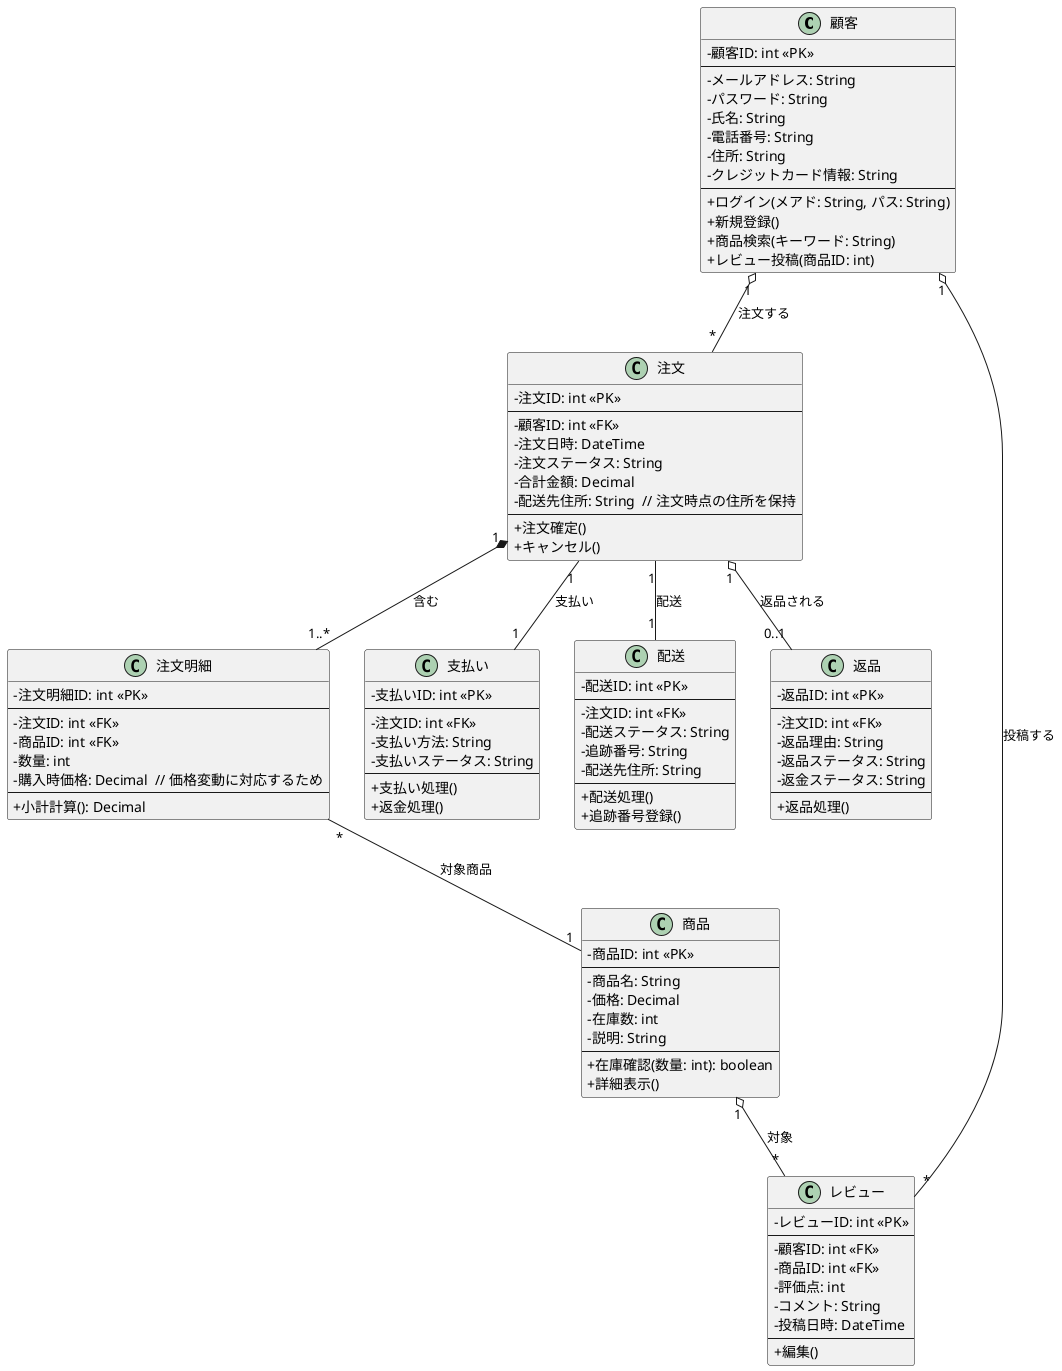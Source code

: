 @startuml Bag_systemドメインモデル図
skinparam handwritten false
skinparam classAttributeIconSize 0

class 顧客 {
    - 顧客ID: int <<PK>>
    --
    - メールアドレス: String
    - パスワード: String
    - 氏名: String
    - 電話番号: String
    - 住所: String
    - クレジットカード情報: String
    --
    + ログイン(メアド: String, パス: String)
    + 新規登録()
    + 商品検索(キーワード: String)
    + レビュー投稿(商品ID: int)
}

class 商品 {
    - 商品ID: int <<PK>>
    --
    - 商品名: String
    - 価格: Decimal
    - 在庫数: int
    - 説明: String
    --
    + 在庫確認(数量: int): boolean
    + 詳細表示()
}

class 注文 {
    - 注文ID: int <<PK>>
    --
    - 顧客ID: int <<FK>>
    - 注文日時: DateTime
    - 注文ステータス: String
    - 合計金額: Decimal
    - 配送先住所: String  // 注文時点の住所を保持
    --
    + 注文確定()
    + キャンセル()
}

class 注文明細 {
    - 注文明細ID: int <<PK>>
    --
    - 注文ID: int <<FK>>
    - 商品ID: int <<FK>>
    - 数量: int
    - 購入時価格: Decimal  // 価格変動に対応するため
    --
    + 小計計算(): Decimal
}

class レビュー {
    - レビューID: int <<PK>>
    --
    - 顧客ID: int <<FK>>
    - 商品ID: int <<FK>>
    - 評価点: int
    - コメント: String
    - 投稿日時: DateTime
    --
    + 編集()
}

class 支払い {
    - 支払いID: int <<PK>>
    --
    - 注文ID: int <<FK>>
    - 支払い方法: String
    - 支払いステータス: String
    --
    + 支払い処理()
    + 返金処理()
}

class 配送 {
    - 配送ID: int <<PK>>
    --
    - 注文ID: int <<FK>>
    - 配送ステータス: String
    - 追跡番号: String
    - 配送先住所: String
    --
    + 配送処理()
    + 追跡番号登録()
}

class 返品 {
    - 返品ID: int <<PK>>
    --
    - 注文ID: int <<FK>>
    - 返品理由: String
    - 返品ステータス: String
    - 返金ステータス: String
    --
    + 返品処理()
}

' ====================================================================
' 関連定義 (Associations)
' ====================================================================

' 顧客 - 注文 (一人の顧客が複数の注文)
顧客 "1" o-- "*" 注文 : 注文する

' 注文 - 注文明細 (注文は複数の明細を持つ)
注文 "1" *-- "1..*" 注文明細 : 含む

' 注文明細 - 商品 (注文明細は、その時点の価格で一つの商品を参照)
注文明細 "*" -- "1" 商品 : 対象商品

' 顧客 - レビュー (一人の顧客が複数のレビュー)
顧客 "1" o-- "*" レビュー : 投稿する

' ********** 修正箇所 **********
' 商品 - レビュー (一つの商品に複数のレビュー)
商品 "1" o-- "*" レビュー : 対象
' ******************************

' 注文 - 支払い (一つの注文に一つの支払い)
注文 "1" -- "1" 支払い : 支払い

' 注文 - 配送 (一つの注文に一つの配送)
注文 "1" -- "1" 配送 : 配送

' 注文 - 返品 (一つの注文は0回または1回の返品。完全返品を想定)
注文 "1" o-- "0..1" 返品 : 返品される

@enduml